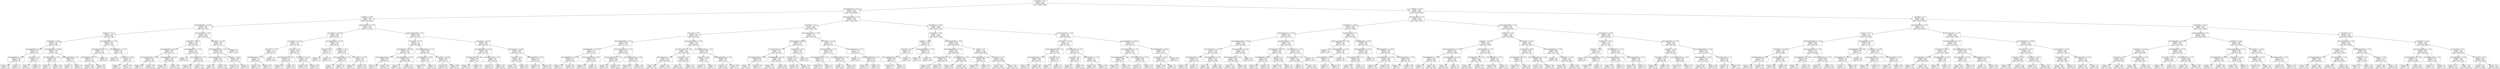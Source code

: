 digraph Tree {
node [shape=box, fontname="helvetica"] ;
edge [fontname="helvetica"] ;
0 [label="ColumnMax <= 15.5\nentropy = 0.995\nsamples = 99473\nvalue = [45486, 53987]"] ;
1 [label="AtomicRadiusMin <= 0.675\nentropy = 0.596\nsamples = 32145\nvalue = [27499, 4646]"] ;
0 -> 1 [labeldistance=2.5, labelangle=45, headlabel="True"] ;
2 [label="RowMean <= 2.946\nentropy = 0.997\nsamples = 4272\nvalue = [2265, 2007]"] ;
1 -> 2 ;
3 [label="AtomicWeightMean <= 12.492\nentropy = 0.897\nsamples = 1765\nvalue = [553, 1212]"] ;
2 -> 3 ;
4 [label="RowMean <= 1.577\nentropy = 0.474\nsamples = 443\nvalue = [45, 398]"] ;
3 -> 4 ;
5 [label="ColumnMean <= 2.184\nentropy = 0.241\nsamples = 252\nvalue = [10, 242]"] ;
4 -> 5 ;
6 [label="AtomicWeightMean <= 3.821\nentropy = 0.795\nsamples = 25\nvalue = [6, 19]"] ;
5 -> 6 ;
7 [label="AtomicWeightMax <= 17.997\nentropy = 0.469\nsamples = 20\nvalue = [2, 18]"] ;
6 -> 7 ;
8 [label="entropy = 0.297\nsamples = 19\nvalue = [1, 18]"] ;
7 -> 8 ;
9 [label="entropy = 0.0\nsamples = 1\nvalue = [1, 0]"] ;
7 -> 9 ;
10 [label="ColumnMax <= 1.5\nentropy = 0.722\nsamples = 5\nvalue = [4, 1]"] ;
6 -> 10 ;
11 [label="entropy = 0.0\nsamples = 1\nvalue = [0, 1]"] ;
10 -> 11 ;
12 [label="entropy = 0.0\nsamples = 4\nvalue = [4, 0]"] ;
10 -> 12 ;
13 [label="AtomicWeightMax <= 168.992\nentropy = 0.128\nsamples = 227\nvalue = [4, 223]"] ;
5 -> 13 ;
14 [label="AtomicRadiusMean <= 0.335\nentropy = 0.075\nsamples = 219\nvalue = [2, 217]"] ;
13 -> 14 ;
15 [label="entropy = 0.0\nsamples = 1\nvalue = [1, 0]"] ;
14 -> 15 ;
16 [label="entropy = 0.042\nsamples = 218\nvalue = [1, 217]"] ;
14 -> 16 ;
17 [label="ElectronegativityMin <= 1.29\nentropy = 0.811\nsamples = 8\nvalue = [2, 6]"] ;
13 -> 17 ;
18 [label="entropy = 1.0\nsamples = 4\nvalue = [2, 2]"] ;
17 -> 18 ;
19 [label="entropy = 0.0\nsamples = 4\nvalue = [0, 4]"] ;
17 -> 19 ;
20 [label="AtomicWeightMean <= 11.997\nentropy = 0.687\nsamples = 191\nvalue = [35, 156]"] ;
4 -> 20 ;
21 [label="AtomicWeightMean <= 11.9\nentropy = 0.791\nsamples = 143\nvalue = [34, 109]"] ;
20 -> 21 ;
22 [label="AtomicWeightMax <= 43.972\nentropy = 0.731\nsamples = 137\nvalue = [28, 109]"] ;
21 -> 22 ;
23 [label="entropy = 0.581\nsamples = 108\nvalue = [15, 93]"] ;
22 -> 23 ;
24 [label="entropy = 0.992\nsamples = 29\nvalue = [13, 16]"] ;
22 -> 24 ;
25 [label="entropy = 0.0\nsamples = 6\nvalue = [6, 0]"] ;
21 -> 25 ;
26 [label="AtomicWeightMean <= 12.387\nentropy = 0.146\nsamples = 48\nvalue = [1, 47]"] ;
20 -> 26 ;
27 [label="entropy = 0.0\nsamples = 24\nvalue = [0, 24]"] ;
26 -> 27 ;
28 [label="ColumnMean <= 9.929\nentropy = 0.25\nsamples = 24\nvalue = [1, 23]"] ;
26 -> 28 ;
29 [label="entropy = 0.0\nsamples = 4\nvalue = [0, 4]"] ;
28 -> 29 ;
30 [label="entropy = 0.286\nsamples = 20\nvalue = [1, 19]"] ;
28 -> 30 ;
31 [label="AtomicRadiusMax <= 1.975\nentropy = 0.961\nsamples = 1322\nvalue = [508, 814]"] ;
3 -> 31 ;
32 [label="ColumnMean <= 13.871\nentropy = 0.993\nsamples = 1025\nvalue = [462, 563]"] ;
31 -> 32 ;
33 [label="AtomicWeightMax <= 46.411\nentropy = 0.996\nsamples = 775\nvalue = [418, 357]"] ;
32 -> 33 ;
34 [label="ElectronegativityMean <= 1.765\nentropy = 0.752\nsamples = 130\nvalue = [28, 102]"] ;
33 -> 34 ;
35 [label="entropy = 0.949\nsamples = 19\nvalue = [12, 7]"] ;
34 -> 35 ;
36 [label="entropy = 0.595\nsamples = 111\nvalue = [16, 95]"] ;
34 -> 36 ;
37 [label="AtomicWeightMax <= 64.463\nentropy = 0.968\nsamples = 645\nvalue = [390, 255]"] ;
33 -> 37 ;
38 [label="entropy = 0.815\nsamples = 293\nvalue = [219, 74]"] ;
37 -> 38 ;
39 [label="entropy = 0.999\nsamples = 352\nvalue = [171, 181]"] ;
37 -> 39 ;
40 [label="AtomicWeightMean <= 12.526\nentropy = 0.671\nsamples = 250\nvalue = [44, 206]"] ;
32 -> 40 ;
41 [label="entropy = 0.0\nsamples = 12\nvalue = [12, 0]"] ;
40 -> 41 ;
42 [label="AtomicRadiusMean <= 0.719\nentropy = 0.57\nsamples = 238\nvalue = [32, 206]"] ;
40 -> 42 ;
43 [label="entropy = 0.885\nsamples = 66\nvalue = [20, 46]"] ;
42 -> 43 ;
44 [label="entropy = 0.365\nsamples = 172\nvalue = [12, 160]"] ;
42 -> 44 ;
45 [label="ColumnMean <= 12.796\nentropy = 0.622\nsamples = 297\nvalue = [46, 251]"] ;
31 -> 45 ;
46 [label="ElectronegativityMean <= 2.362\nentropy = 0.681\nsamples = 255\nvalue = [46, 209]"] ;
45 -> 46 ;
47 [label="ElectronegativityMean <= 1.754\nentropy = 0.514\nsamples = 192\nvalue = [22, 170]"] ;
46 -> 47 ;
48 [label="entropy = 0.0\nsamples = 40\nvalue = [0, 40]"] ;
47 -> 48 ;
49 [label="entropy = 0.597\nsamples = 152\nvalue = [22, 130]"] ;
47 -> 49 ;
50 [label="RowMean <= 2.916\nentropy = 0.959\nsamples = 63\nvalue = [24, 39]"] ;
46 -> 50 ;
51 [label="entropy = 0.924\nsamples = 59\nvalue = [20, 39]"] ;
50 -> 51 ;
52 [label="entropy = 0.0\nsamples = 4\nvalue = [4, 0]"] ;
50 -> 52 ;
53 [label="entropy = 0.0\nsamples = 42\nvalue = [0, 42]"] ;
45 -> 53 ;
54 [label="AtomicRadiusMax <= 1.475\nentropy = 0.901\nsamples = 2507\nvalue = [1712, 795]"] ;
2 -> 54 ;
55 [label="ColumnMean <= 13.225\nentropy = 0.504\nsamples = 843\nvalue = [749, 94]"] ;
54 -> 55 ;
56 [label="ColumnMean <= 11.183\nentropy = 0.322\nsamples = 749\nvalue = [705, 44]"] ;
55 -> 56 ;
57 [label="ColumnMin <= 5.5\nentropy = 0.122\nsamples = 421\nvalue = [414, 7]"] ;
56 -> 57 ;
58 [label="AtomicRadiusMean <= 1.182\nentropy = 0.21\nsamples = 211\nvalue = [204, 7]"] ;
57 -> 58 ;
59 [label="entropy = 0.126\nsamples = 174\nvalue = [171, 3]"] ;
58 -> 59 ;
60 [label="entropy = 0.494\nsamples = 37\nvalue = [33, 4]"] ;
58 -> 60 ;
61 [label="entropy = 0.0\nsamples = 210\nvalue = [210, 0]"] ;
57 -> 61 ;
62 [label="ColumnMin <= 6.5\nentropy = 0.508\nsamples = 328\nvalue = [291, 37]"] ;
56 -> 62 ;
63 [label="AtomicRadiusMean <= 0.915\nentropy = 0.915\nsamples = 91\nvalue = [61, 30]"] ;
62 -> 63 ;
64 [label="entropy = 0.837\nsamples = 15\nvalue = [4, 11]"] ;
63 -> 64 ;
65 [label="entropy = 0.811\nsamples = 76\nvalue = [57, 19]"] ;
63 -> 65 ;
66 [label="ColumnMean <= 12.422\nentropy = 0.192\nsamples = 237\nvalue = [230, 7]"] ;
62 -> 66 ;
67 [label="entropy = 0.055\nsamples = 158\nvalue = [157, 1]"] ;
66 -> 67 ;
68 [label="entropy = 0.388\nsamples = 79\nvalue = [73, 6]"] ;
66 -> 68 ;
69 [label="AtomicWeightMean <= 41.279\nentropy = 0.997\nsamples = 94\nvalue = [44, 50]"] ;
55 -> 69 ;
70 [label="ColumnMin <= 9.5\nentropy = 0.391\nsamples = 13\nvalue = [12, 1]"] ;
69 -> 70 ;
71 [label="entropy = 1.0\nsamples = 2\nvalue = [1, 1]"] ;
70 -> 71 ;
72 [label="entropy = 0.0\nsamples = 11\nvalue = [11, 0]"] ;
70 -> 72 ;
73 [label="ColumnMin <= 10.5\nentropy = 0.968\nsamples = 81\nvalue = [32, 49]"] ;
69 -> 73 ;
74 [label="ElectronegativityMin <= 1.545\nentropy = 0.863\nsamples = 14\nvalue = [10, 4]"] ;
73 -> 74 ;
75 [label="entropy = 0.0\nsamples = 2\nvalue = [0, 2]"] ;
74 -> 75 ;
76 [label="entropy = 0.65\nsamples = 12\nvalue = [10, 2]"] ;
74 -> 76 ;
77 [label="ColumnMean <= 13.578\nentropy = 0.913\nsamples = 67\nvalue = [22, 45]"] ;
73 -> 77 ;
78 [label="entropy = 0.0\nsamples = 7\nvalue = [0, 7]"] ;
77 -> 78 ;
79 [label="entropy = 0.948\nsamples = 60\nvalue = [22, 38]"] ;
77 -> 79 ;
80 [label="ElectronegativityMin <= 1.05\nentropy = 0.982\nsamples = 1664\nvalue = [963, 701]"] ;
54 -> 80 ;
81 [label="ColumnMean <= 9.832\nentropy = 1.0\nsamples = 969\nvalue = [481, 488]"] ;
80 -> 81 ;
82 [label="AtomicWeightMin <= 13.009\nentropy = 0.995\nsamples = 795\nvalue = [432, 363]"] ;
81 -> 82 ;
83 [label="ElectronegativityMean <= 1.471\nentropy = 0.929\nsamples = 87\nvalue = [30, 57]"] ;
82 -> 83 ;
84 [label="entropy = 0.722\nsamples = 10\nvalue = [8, 2]"] ;
83 -> 84 ;
85 [label="entropy = 0.863\nsamples = 77\nvalue = [22, 55]"] ;
83 -> 85 ;
86 [label="AtomicWeightMean <= 29.677\nentropy = 0.987\nsamples = 708\nvalue = [402, 306]"] ;
82 -> 86 ;
87 [label="entropy = 0.9\nsamples = 38\nvalue = [12, 26]"] ;
86 -> 87 ;
88 [label="entropy = 0.98\nsamples = 670\nvalue = [390, 280]"] ;
86 -> 88 ;
89 [label="ElectronegativityMean <= 2.143\nentropy = 0.858\nsamples = 174\nvalue = [49, 125]"] ;
81 -> 89 ;
90 [label="AtomicWeightMin <= 8.876\nentropy = 0.131\nsamples = 55\nvalue = [1, 54]"] ;
89 -> 90 ;
91 [label="entropy = 0.918\nsamples = 3\nvalue = [1, 2]"] ;
90 -> 91 ;
92 [label="entropy = 0.0\nsamples = 52\nvalue = [0, 52]"] ;
90 -> 92 ;
93 [label="ColumnMean <= 10.486\nentropy = 0.973\nsamples = 119\nvalue = [48, 71]"] ;
89 -> 93 ;
94 [label="entropy = 0.963\nsamples = 49\nvalue = [30, 19]"] ;
93 -> 94 ;
95 [label="entropy = 0.822\nsamples = 70\nvalue = [18, 52]"] ;
93 -> 95 ;
96 [label="ColumnMean <= 10.279\nentropy = 0.889\nsamples = 695\nvalue = [482, 213]"] ;
80 -> 96 ;
97 [label="AtomicWeightMean <= 51.836\nentropy = 0.499\nsamples = 356\nvalue = [317, 39]"] ;
96 -> 97 ;
98 [label="AtomicRadiusMean <= 1.186\nentropy = 0.858\nsamples = 71\nvalue = [51, 20]"] ;
97 -> 98 ;
99 [label="entropy = 0.694\nsamples = 59\nvalue = [48, 11]"] ;
98 -> 99 ;
100 [label="entropy = 0.811\nsamples = 12\nvalue = [3, 9]"] ;
98 -> 100 ;
101 [label="AtomicRadiusMax <= 1.575\nentropy = 0.353\nsamples = 285\nvalue = [266, 19]"] ;
97 -> 101 ;
102 [label="entropy = 0.0\nsamples = 80\nvalue = [80, 0]"] ;
101 -> 102 ;
103 [label="entropy = 0.445\nsamples = 205\nvalue = [186, 19]"] ;
101 -> 103 ;
104 [label="ColumnMean <= 13.528\nentropy = 0.999\nsamples = 339\nvalue = [165, 174]"] ;
96 -> 104 ;
105 [label="ColumnMin <= 5.5\nentropy = 0.982\nsamples = 244\nvalue = [141, 103]"] ;
104 -> 105 ;
106 [label="entropy = 0.98\nsamples = 161\nvalue = [67, 94]"] ;
105 -> 106 ;
107 [label="entropy = 0.495\nsamples = 83\nvalue = [74, 9]"] ;
105 -> 107 ;
108 [label="AtomicRadiusMean <= 1.053\nentropy = 0.815\nsamples = 95\nvalue = [24, 71]"] ;
104 -> 108 ;
109 [label="entropy = 0.316\nsamples = 35\nvalue = [2, 33]"] ;
108 -> 109 ;
110 [label="entropy = 0.948\nsamples = 60\nvalue = [22, 38]"] ;
108 -> 110 ;
111 [label="ElectronegativityMin <= 1.05\nentropy = 0.452\nsamples = 27873\nvalue = [25234, 2639]"] ;
1 -> 111 ;
112 [label="ColumnMax <= 14.5\nentropy = 0.784\nsamples = 4969\nvalue = [3808, 1161]"] ;
111 -> 112 ;
113 [label="ColumnMax <= 10.5\nentropy = 0.614\nsamples = 3835\nvalue = [3253, 582]"] ;
112 -> 113 ;
114 [label="ElectronegativityMax <= 1.05\nentropy = 0.284\nsamples = 1234\nvalue = [1173, 61]"] ;
113 -> 114 ;
115 [label="AtomicWeightMin <= 31.044\nentropy = 0.512\nsamples = 219\nvalue = [194, 25]"] ;
114 -> 115 ;
116 [label="AtomicWeightMean <= 35.233\nentropy = 0.753\nsamples = 74\nvalue = [58, 16]"] ;
115 -> 116 ;
117 [label="entropy = 0.172\nsamples = 39\nvalue = [38, 1]"] ;
116 -> 117 ;
118 [label="entropy = 0.985\nsamples = 35\nvalue = [20, 15]"] ;
116 -> 118 ;
119 [label="ElectronegativityMean <= 0.961\nentropy = 0.336\nsamples = 145\nvalue = [136, 9]"] ;
115 -> 119 ;
120 [label="entropy = 0.378\nsamples = 123\nvalue = [114, 9]"] ;
119 -> 120 ;
121 [label="entropy = 0.0\nsamples = 22\nvalue = [22, 0]"] ;
119 -> 121 ;
122 [label="ElectronegativityMean <= 1.267\nentropy = 0.221\nsamples = 1015\nvalue = [979, 36]"] ;
114 -> 122 ;
123 [label="ElectronegativityMax <= 1.305\nentropy = 0.064\nsamples = 666\nvalue = [661, 5]"] ;
122 -> 123 ;
124 [label="entropy = 0.0\nsamples = 293\nvalue = [293, 0]"] ;
123 -> 124 ;
125 [label="entropy = 0.103\nsamples = 373\nvalue = [368, 5]"] ;
123 -> 125 ;
126 [label="ElectronegativityMean <= 1.309\nentropy = 0.433\nsamples = 349\nvalue = [318, 31]"] ;
122 -> 126 ;
127 [label="entropy = 0.848\nsamples = 51\nvalue = [37, 14]"] ;
126 -> 127 ;
128 [label="entropy = 0.316\nsamples = 298\nvalue = [281, 17]"] ;
126 -> 128 ;
129 [label="ElectronegativityMax <= 2.545\nentropy = 0.723\nsamples = 2601\nvalue = [2080, 521]"] ;
113 -> 129 ;
130 [label="AtomicRadiusMean <= 1.668\nentropy = 0.693\nsamples = 2503\nvalue = [2037, 466]"] ;
129 -> 130 ;
131 [label="AtomicRadiusMax <= 1.675\nentropy = 0.62\nsamples = 1825\nvalue = [1544, 281]"] ;
130 -> 131 ;
132 [label="entropy = 0.787\nsamples = 434\nvalue = [332, 102]"] ;
131 -> 132 ;
133 [label="entropy = 0.554\nsamples = 1391\nvalue = [1212, 179]"] ;
131 -> 133 ;
134 [label="ColumnMax <= 13.5\nentropy = 0.846\nsamples = 678\nvalue = [493, 185]"] ;
130 -> 134 ;
135 [label="entropy = 0.7\nsamples = 454\nvalue = [368, 86]"] ;
134 -> 135 ;
136 [label="entropy = 0.99\nsamples = 224\nvalue = [125, 99]"] ;
134 -> 136 ;
137 [label="ElectronegativityMean <= 1.638\nentropy = 0.989\nsamples = 98\nvalue = [43, 55]"] ;
129 -> 137 ;
138 [label="RowMean <= 4.018\nentropy = 0.391\nsamples = 13\nvalue = [12, 1]"] ;
137 -> 138 ;
139 [label="entropy = 0.0\nsamples = 11\nvalue = [11, 0]"] ;
138 -> 139 ;
140 [label="entropy = 1.0\nsamples = 2\nvalue = [1, 1]"] ;
138 -> 140 ;
141 [label="ElectronegativityMean <= 2.213\nentropy = 0.947\nsamples = 85\nvalue = [31, 54]"] ;
137 -> 141 ;
142 [label="entropy = 0.771\nsamples = 62\nvalue = [14, 48]"] ;
141 -> 142 ;
143 [label="entropy = 0.828\nsamples = 23\nvalue = [17, 6]"] ;
141 -> 143 ;
144 [label="ElectronegativityMean <= 1.778\nentropy = 1.0\nsamples = 1134\nvalue = [555, 579]"] ;
112 -> 144 ;
145 [label="AtomicWeightMax <= 208.09\nentropy = 0.974\nsamples = 877\nvalue = [356, 521]"] ;
144 -> 145 ;
146 [label="AtomicRadiusMax <= 1.775\nentropy = 0.931\nsamples = 710\nvalue = [246, 464]"] ;
145 -> 146 ;
147 [label="ElectronegativityMean <= 1.615\nentropy = 0.963\nsamples = 93\nvalue = [57, 36]"] ;
146 -> 147 ;
148 [label="entropy = 1.0\nsamples = 66\nvalue = [33, 33]"] ;
147 -> 148 ;
149 [label="entropy = 0.503\nsamples = 27\nvalue = [24, 3]"] ;
147 -> 149 ;
150 [label="AtomicWeightMin <= 39.588\nentropy = 0.889\nsamples = 617\nvalue = [189, 428]"] ;
146 -> 150 ;
151 [label="entropy = 0.799\nsamples = 417\nvalue = [101, 316]"] ;
150 -> 151 ;
152 [label="entropy = 0.99\nsamples = 200\nvalue = [88, 112]"] ;
150 -> 152 ;
153 [label="ColumnMean <= 10.75\nentropy = 0.926\nsamples = 167\nvalue = [110, 57]"] ;
145 -> 153 ;
154 [label="ColumnMin <= 1.5\nentropy = 0.953\nsamples = 153\nvalue = [96, 57]"] ;
153 -> 154 ;
155 [label="entropy = 0.999\nsamples = 81\nvalue = [42, 39]"] ;
154 -> 155 ;
156 [label="entropy = 0.811\nsamples = 72\nvalue = [54, 18]"] ;
154 -> 156 ;
157 [label="entropy = 0.0\nsamples = 14\nvalue = [14, 0]"] ;
153 -> 157 ;
158 [label="ColumnMean <= 11.569\nentropy = 0.77\nsamples = 257\nvalue = [199, 58]"] ;
144 -> 158 ;
159 [label="AtomicRadiusMean <= 1.312\nentropy = 0.439\nsamples = 187\nvalue = [170, 17]"] ;
158 -> 159 ;
160 [label="ElectronegativityMean <= 1.972\nentropy = 0.857\nsamples = 32\nvalue = [23, 9]"] ;
159 -> 160 ;
161 [label="entropy = 0.918\nsamples = 27\nvalue = [18, 9]"] ;
160 -> 161 ;
162 [label="entropy = 0.0\nsamples = 5\nvalue = [5, 0]"] ;
160 -> 162 ;
163 [label="ElectronegativityMean <= 1.852\nentropy = 0.293\nsamples = 155\nvalue = [147, 8]"] ;
159 -> 163 ;
164 [label="entropy = 0.0\nsamples = 59\nvalue = [59, 0]"] ;
163 -> 164 ;
165 [label="entropy = 0.414\nsamples = 96\nvalue = [88, 8]"] ;
163 -> 165 ;
166 [label="AtomicRadiusMean <= 1.232\nentropy = 0.979\nsamples = 70\nvalue = [29, 41]"] ;
158 -> 166 ;
167 [label="entropy = 0.0\nsamples = 17\nvalue = [0, 17]"] ;
166 -> 167 ;
168 [label="ElectronegativityMean <= 1.917\nentropy = 0.994\nsamples = 53\nvalue = [29, 24]"] ;
166 -> 168 ;
169 [label="entropy = 0.971\nsamples = 35\nvalue = [14, 21]"] ;
168 -> 169 ;
170 [label="entropy = 0.65\nsamples = 18\nvalue = [15, 3]"] ;
168 -> 170 ;
171 [label="ColumnMean <= 12.638\nentropy = 0.345\nsamples = 22904\nvalue = [21426, 1478]"] ;
111 -> 171 ;
172 [label="ColumnMean <= 2.096\nentropy = 0.306\nsamples = 21942\nvalue = [20744, 1198]"] ;
171 -> 172 ;
173 [label="RowMean <= 3.003\nentropy = 0.994\nsamples = 77\nvalue = [35, 42]"] ;
172 -> 173 ;
174 [label="ColumnMax <= 8.5\nentropy = 0.422\nsamples = 35\nvalue = [32, 3]"] ;
173 -> 174 ;
175 [label="ElectronegativityMean <= 1.408\nentropy = 0.196\nsamples = 33\nvalue = [32, 1]"] ;
174 -> 175 ;
176 [label="entropy = 0.503\nsamples = 9\nvalue = [8, 1]"] ;
175 -> 176 ;
177 [label="entropy = 0.0\nsamples = 24\nvalue = [24, 0]"] ;
175 -> 177 ;
178 [label="entropy = 0.0\nsamples = 2\nvalue = [0, 2]"] ;
174 -> 178 ;
179 [label="ElectronegativityMean <= 1.303\nentropy = 0.371\nsamples = 42\nvalue = [3, 39]"] ;
173 -> 179 ;
180 [label="entropy = 0.0\nsamples = 3\nvalue = [3, 0]"] ;
179 -> 180 ;
181 [label="entropy = 0.0\nsamples = 39\nvalue = [0, 39]"] ;
179 -> 181 ;
182 [label="ElectronegativityMax <= 1.945\nentropy = 0.298\nsamples = 21865\nvalue = [20709, 1156]"] ;
172 -> 182 ;
183 [label="ElectronegativityMean <= 1.413\nentropy = 0.195\nsamples = 8520\nvalue = [8264, 256]"] ;
182 -> 183 ;
184 [label="ElectronegativityMax <= 1.905\nentropy = 0.072\nsamples = 1615\nvalue = [1601, 14]"] ;
183 -> 184 ;
185 [label="entropy = 0.047\nsamples = 1553\nvalue = [1545, 8]"] ;
184 -> 185 ;
186 [label="entropy = 0.459\nsamples = 62\nvalue = [56, 6]"] ;
184 -> 186 ;
187 [label="AtomicWeightMean <= 29.9\nentropy = 0.219\nsamples = 6905\nvalue = [6663, 242]"] ;
183 -> 187 ;
188 [label="entropy = 0.043\nsamples = 636\nvalue = [633, 3]"] ;
187 -> 188 ;
189 [label="entropy = 0.234\nsamples = 6269\nvalue = [6030, 239]"] ;
187 -> 189 ;
190 [label="RowMax <= 3.5\nentropy = 0.356\nsamples = 13345\nvalue = [12445, 900]"] ;
182 -> 190 ;
191 [label="ElectronegativityMean <= 1.889\nentropy = 0.996\nsamples = 39\nvalue = [18, 21]"] ;
190 -> 191 ;
192 [label="entropy = 0.764\nsamples = 18\nvalue = [14, 4]"] ;
191 -> 192 ;
193 [label="entropy = 0.702\nsamples = 21\nvalue = [4, 17]"] ;
191 -> 193 ;
194 [label="ColumnMax <= 14.5\nentropy = 0.351\nsamples = 13306\nvalue = [12427, 879]"] ;
190 -> 194 ;
195 [label="entropy = 0.322\nsamples = 10769\nvalue = [10137, 632]"] ;
194 -> 195 ;
196 [label="entropy = 0.461\nsamples = 2537\nvalue = [2290, 247]"] ;
194 -> 196 ;
197 [label="AtomicRadiusMean <= 1.248\nentropy = 0.87\nsamples = 962\nvalue = [682, 280]"] ;
171 -> 197 ;
198 [label="ColumnMean <= 13.938\nentropy = 1.0\nsamples = 450\nvalue = [223, 227]"] ;
197 -> 198 ;
199 [label="ElectronegativityMean <= 2.222\nentropy = 0.962\nsamples = 223\nvalue = [137, 86]"] ;
198 -> 199 ;
200 [label="ElectronegativityMax <= 2.185\nentropy = 0.989\nsamples = 194\nvalue = [109, 85]"] ;
199 -> 200 ;
201 [label="entropy = 0.691\nsamples = 54\nvalue = [44, 10]"] ;
200 -> 201 ;
202 [label="entropy = 0.996\nsamples = 140\nvalue = [65, 75]"] ;
200 -> 202 ;
203 [label="ColumnMin <= 4.5\nentropy = 0.216\nsamples = 29\nvalue = [28, 1]"] ;
199 -> 203 ;
204 [label="entropy = 1.0\nsamples = 2\nvalue = [1, 1]"] ;
203 -> 204 ;
205 [label="entropy = 0.0\nsamples = 27\nvalue = [27, 0]"] ;
203 -> 205 ;
206 [label="AtomicRadiusMean <= 1.082\nentropy = 0.957\nsamples = 227\nvalue = [86, 141]"] ;
198 -> 206 ;
207 [label="ColumnMin <= 13.5\nentropy = 0.783\nsamples = 103\nvalue = [24, 79]"] ;
206 -> 207 ;
208 [label="entropy = 0.0\nsamples = 16\nvalue = [0, 16]"] ;
207 -> 208 ;
209 [label="entropy = 0.85\nsamples = 87\nvalue = [24, 63]"] ;
207 -> 209 ;
210 [label="AtomicRadiusMax <= 1.475\nentropy = 1.0\nsamples = 124\nvalue = [62, 62]"] ;
206 -> 210 ;
211 [label="entropy = 0.992\nsamples = 105\nvalue = [58, 47]"] ;
210 -> 211 ;
212 [label="entropy = 0.742\nsamples = 19\nvalue = [4, 15]"] ;
210 -> 212 ;
213 [label="AtomicWeightMax <= 140.512\nentropy = 0.48\nsamples = 512\nvalue = [459, 53]"] ;
197 -> 213 ;
214 [label="ElectronegativityMin <= 1.735\nentropy = 0.634\nsamples = 275\nvalue = [231, 44]"] ;
213 -> 214 ;
215 [label="ElectronegativityMax <= 1.985\nentropy = 0.894\nsamples = 87\nvalue = [60, 27]"] ;
214 -> 215 ;
216 [label="entropy = 0.235\nsamples = 26\nvalue = [25, 1]"] ;
215 -> 216 ;
217 [label="entropy = 0.984\nsamples = 61\nvalue = [35, 26]"] ;
215 -> 217 ;
218 [label="ElectronegativityMean <= 1.912\nentropy = 0.438\nsamples = 188\nvalue = [171, 17]"] ;
214 -> 218 ;
219 [label="entropy = 0.0\nsamples = 43\nvalue = [43, 0]"] ;
218 -> 219 ;
220 [label="entropy = 0.521\nsamples = 145\nvalue = [128, 17]"] ;
218 -> 220 ;
221 [label="AtomicWeightMin <= 208.09\nentropy = 0.233\nsamples = 237\nvalue = [228, 9]"] ;
213 -> 221 ;
222 [label="ColumnMean <= 13.509\nentropy = 0.197\nsamples = 229\nvalue = [222, 7]"] ;
221 -> 222 ;
223 [label="entropy = 0.268\nsamples = 153\nvalue = [146, 7]"] ;
222 -> 223 ;
224 [label="entropy = 0.0\nsamples = 76\nvalue = [76, 0]"] ;
222 -> 224 ;
225 [label="entropy = 0.811\nsamples = 8\nvalue = [6, 2]"] ;
221 -> 225 ;
226 [label="RowMean <= 2.403\nentropy = 0.837\nsamples = 67328\nvalue = [17987, 49341]"] ;
0 -> 226 [labeldistance=2.5, labelangle=-45, headlabel="False"] ;
227 [label="AtomicRadiusMin <= 0.55\nentropy = 0.501\nsamples = 13282\nvalue = [1467, 11815]"] ;
226 -> 227 ;
228 [label="ColumnMean <= 12.855\nentropy = 0.323\nsamples = 6406\nvalue = [377, 6029]"] ;
227 -> 228 ;
229 [label="AtomicWeightMean <= 17.637\nentropy = 0.276\nsamples = 5432\nvalue = [259, 5173]"] ;
228 -> 229 ;
230 [label="ElectronegativityMean <= 2.658\nentropy = 0.214\nsamples = 2909\nvalue = [99, 2810]"] ;
229 -> 230 ;
231 [label="AtomicRadiusMean <= 0.444\nentropy = 0.158\nsamples = 1436\nvalue = [33, 1403]"] ;
230 -> 231 ;
232 [label="AtomicRadiusMean <= 0.444\nentropy = 0.311\nsamples = 143\nvalue = [8, 135]"] ;
231 -> 232 ;
233 [label="entropy = 0.254\nsamples = 141\nvalue = [6, 135]"] ;
232 -> 233 ;
234 [label="entropy = 0.0\nsamples = 2\nvalue = [2, 0]"] ;
232 -> 234 ;
235 [label="AtomicWeightMean <= 9.597\nentropy = 0.138\nsamples = 1293\nvalue = [25, 1268]"] ;
231 -> 235 ;
236 [label="entropy = 0.0\nsamples = 208\nvalue = [0, 208]"] ;
235 -> 236 ;
237 [label="entropy = 0.158\nsamples = 1085\nvalue = [25, 1060]"] ;
235 -> 237 ;
238 [label="AtomicRadiusMean <= 0.684\nentropy = 0.264\nsamples = 1473\nvalue = [66, 1407]"] ;
230 -> 238 ;
239 [label="ElectronegativityMin <= 2.195\nentropy = 0.285\nsamples = 1330\nvalue = [66, 1264]"] ;
238 -> 239 ;
240 [label="entropy = 0.315\nsamples = 1125\nvalue = [64, 1061]"] ;
239 -> 240 ;
241 [label="entropy = 0.079\nsamples = 205\nvalue = [2, 203]"] ;
239 -> 241 ;
242 [label="entropy = 0.0\nsamples = 143\nvalue = [0, 143]"] ;
238 -> 242 ;
243 [label="AtomicRadiusMax <= 1.375\nentropy = 0.341\nsamples = 2523\nvalue = [160, 2363]"] ;
229 -> 243 ;
244 [label="AtomicWeightMax <= 64.463\nentropy = 0.559\nsamples = 283\nvalue = [37, 246]"] ;
243 -> 244 ;
245 [label="AtomicWeightMax <= 61.24\nentropy = 0.783\nsamples = 103\nvalue = [24, 79]"] ;
244 -> 245 ;
246 [label="entropy = 0.518\nsamples = 69\nvalue = [8, 61]"] ;
245 -> 246 ;
247 [label="entropy = 0.998\nsamples = 34\nvalue = [16, 18]"] ;
245 -> 247 ;
248 [label="RowMax <= 5.5\nentropy = 0.374\nsamples = 180\nvalue = [13, 167]"] ;
244 -> 248 ;
249 [label="entropy = 0.459\nsamples = 134\nvalue = [13, 121]"] ;
248 -> 249 ;
250 [label="entropy = 0.0\nsamples = 46\nvalue = [0, 46]"] ;
248 -> 250 ;
251 [label="AtomicRadiusMax <= 2.275\nentropy = 0.307\nsamples = 2240\nvalue = [123, 2117]"] ;
243 -> 251 ;
252 [label="AtomicRadiusMean <= 0.547\nentropy = 0.321\nsamples = 2109\nvalue = [123, 1986]"] ;
251 -> 252 ;
253 [label="entropy = 0.0\nsamples = 76\nvalue = [0, 76]"] ;
252 -> 253 ;
254 [label="entropy = 0.329\nsamples = 2033\nvalue = [123, 1910]"] ;
252 -> 254 ;
255 [label="entropy = 0.0\nsamples = 131\nvalue = [0, 131]"] ;
251 -> 255 ;
256 [label="AtomicRadiusMax <= 1.2\nentropy = 0.533\nsamples = 974\nvalue = [118, 856]"] ;
228 -> 256 ;
257 [label="ElectronegativityMean <= 3.536\nentropy = 0.122\nsamples = 180\nvalue = [3, 177]"] ;
256 -> 257 ;
258 [label="entropy = 0.0\nsamples = 137\nvalue = [0, 137]"] ;
257 -> 258 ;
259 [label="AtomicWeightMax <= 31.519\nentropy = 0.365\nsamples = 43\nvalue = [3, 40]"] ;
257 -> 259 ;
260 [label="AtomicWeightMean <= 18.574\nentropy = 0.75\nsamples = 14\nvalue = [3, 11]"] ;
259 -> 260 ;
261 [label="entropy = 0.0\nsamples = 5\nvalue = [0, 5]"] ;
260 -> 261 ;
262 [label="entropy = 0.918\nsamples = 9\nvalue = [3, 6]"] ;
260 -> 262 ;
263 [label="entropy = 0.0\nsamples = 29\nvalue = [0, 29]"] ;
259 -> 263 ;
264 [label="AtomicWeightMax <= 53.467\nentropy = 0.597\nsamples = 794\nvalue = [115, 679]"] ;
256 -> 264 ;
265 [label="AtomicWeightMean <= 24.635\nentropy = 0.426\nsamples = 334\nvalue = [29, 305]"] ;
264 -> 265 ;
266 [label="ElectronegativityMin <= 1.155\nentropy = 0.502\nsamples = 262\nvalue = [29, 233]"] ;
265 -> 266 ;
267 [label="entropy = 0.346\nsamples = 170\nvalue = [11, 159]"] ;
266 -> 267 ;
268 [label="entropy = 0.713\nsamples = 92\nvalue = [18, 74]"] ;
266 -> 268 ;
269 [label="entropy = 0.0\nsamples = 72\nvalue = [0, 72]"] ;
265 -> 269 ;
270 [label="AtomicWeightMax <= 104.663\nentropy = 0.695\nsamples = 460\nvalue = [86, 374]"] ;
264 -> 270 ;
271 [label="AtomicWeightMean <= 22.738\nentropy = 0.798\nsamples = 298\nvalue = [72, 226]"] ;
270 -> 271 ;
272 [label="entropy = 0.602\nsamples = 143\nvalue = [21, 122]"] ;
271 -> 272 ;
273 [label="entropy = 0.914\nsamples = 155\nvalue = [51, 104]"] ;
271 -> 273 ;
274 [label="ElectronegativityMean <= 2.789\nentropy = 0.424\nsamples = 162\nvalue = [14, 148]"] ;
270 -> 274 ;
275 [label="entropy = 0.918\nsamples = 3\nvalue = [2, 1]"] ;
274 -> 275 ;
276 [label="entropy = 0.386\nsamples = 159\nvalue = [12, 147]"] ;
274 -> 276 ;
277 [label="ElectronegativityMean <= 2.94\nentropy = 0.631\nsamples = 6876\nvalue = [1090, 5786]"] ;
227 -> 277 ;
278 [label="RowMean <= 2.335\nentropy = 0.557\nsamples = 5598\nvalue = [726, 4872]"] ;
277 -> 278 ;
279 [label="RowMean <= 2.283\nentropy = 0.453\nsamples = 3076\nvalue = [292, 2784]"] ;
278 -> 279 ;
280 [label="ElectronegativityMean <= 2.768\nentropy = 0.571\nsamples = 1208\nvalue = [163, 1045]"] ;
279 -> 280 ;
281 [label="AtomicWeightMean <= 9.904\nentropy = 0.464\nsamples = 883\nvalue = [87, 796]"] ;
280 -> 281 ;
282 [label="entropy = 0.0\nsamples = 4\nvalue = [4, 0]"] ;
281 -> 282 ;
283 [label="entropy = 0.451\nsamples = 879\nvalue = [83, 796]"] ;
281 -> 283 ;
284 [label="AtomicWeightMean <= 21.685\nentropy = 0.785\nsamples = 325\nvalue = [76, 249]"] ;
280 -> 284 ;
285 [label="entropy = 0.81\nsamples = 305\nvalue = [76, 229]"] ;
284 -> 285 ;
286 [label="entropy = 0.0\nsamples = 20\nvalue = [0, 20]"] ;
284 -> 286 ;
287 [label="AtomicRadiusMax <= 1.475\nentropy = 0.362\nsamples = 1868\nvalue = [129, 1739]"] ;
279 -> 287 ;
288 [label="AtomicWeightMax <= 55.392\nentropy = 0.311\nsamples = 1608\nvalue = [90, 1518]"] ;
287 -> 288 ;
289 [label="entropy = 0.222\nsamples = 1097\nvalue = [39, 1058]"] ;
288 -> 289 ;
290 [label="entropy = 0.468\nsamples = 511\nvalue = [51, 460]"] ;
288 -> 290 ;
291 [label="AtomicWeightMin <= 11.411\nentropy = 0.61\nsamples = 260\nvalue = [39, 221]"] ;
287 -> 291 ;
292 [label="entropy = 0.404\nsamples = 149\nvalue = [12, 137]"] ;
291 -> 292 ;
293 [label="entropy = 0.8\nsamples = 111\nvalue = [27, 84]"] ;
291 -> 293 ;
294 [label="ColumnMean <= 10.477\nentropy = 0.662\nsamples = 2522\nvalue = [434, 2088]"] ;
278 -> 294 ;
295 [label="ColumnMean <= 8.849\nentropy = 0.948\nsamples = 276\nvalue = [101, 175]"] ;
294 -> 295 ;
296 [label="AtomicWeightMax <= 57.269\nentropy = 0.281\nsamples = 41\nvalue = [2, 39]"] ;
295 -> 296 ;
297 [label="entropy = 0.619\nsamples = 13\nvalue = [2, 11]"] ;
296 -> 297 ;
298 [label="entropy = 0.0\nsamples = 28\nvalue = [0, 28]"] ;
296 -> 298 ;
299 [label="ElectronegativityMean <= 2.358\nentropy = 0.982\nsamples = 235\nvalue = [99, 136]"] ;
295 -> 299 ;
300 [label="entropy = 0.914\nsamples = 149\nvalue = [49, 100]"] ;
299 -> 300 ;
301 [label="entropy = 0.981\nsamples = 86\nvalue = [50, 36]"] ;
299 -> 301 ;
302 [label="ElectronegativityMean <= 2.439\nentropy = 0.605\nsamples = 2246\nvalue = [333, 1913]"] ;
294 -> 302 ;
303 [label="entropy = 0.0\nsamples = 84\nvalue = [0, 84]"] ;
302 -> 303 ;
304 [label="ColumnMean <= 12.271\nentropy = 0.62\nsamples = 2162\nvalue = [333, 1829]"] ;
302 -> 304 ;
305 [label="entropy = 0.811\nsamples = 356\nvalue = [89, 267]"] ;
304 -> 305 ;
306 [label="entropy = 0.571\nsamples = 1806\nvalue = [244, 1562]"] ;
304 -> 306 ;
307 [label="ColumnMean <= 14.558\nentropy = 0.862\nsamples = 1278\nvalue = [364, 914]"] ;
277 -> 307 ;
308 [label="ColumnMean <= 13.655\nentropy = 0.725\nsamples = 283\nvalue = [57, 226]"] ;
307 -> 308 ;
309 [label="RowMean <= 2.283\nentropy = 0.918\nsamples = 15\nvalue = [10, 5]"] ;
308 -> 309 ;
310 [label="entropy = 0.0\nsamples = 8\nvalue = [8, 0]"] ;
309 -> 310 ;
311 [label="ElectronegativityMin <= 0.94\nentropy = 0.863\nsamples = 7\nvalue = [2, 5]"] ;
309 -> 311 ;
312 [label="entropy = 0.918\nsamples = 3\nvalue = [2, 1]"] ;
311 -> 312 ;
313 [label="entropy = 0.0\nsamples = 4\nvalue = [0, 4]"] ;
311 -> 313 ;
314 [label="AtomicRadiusMax <= 1.675\nentropy = 0.67\nsamples = 268\nvalue = [47, 221]"] ;
308 -> 314 ;
315 [label="ElectronegativityMean <= 3.134\nentropy = 0.833\nsamples = 140\nvalue = [37, 103]"] ;
314 -> 315 ;
316 [label="entropy = 0.799\nsamples = 136\nvalue = [33, 103]"] ;
315 -> 316 ;
317 [label="entropy = 0.0\nsamples = 4\nvalue = [4, 0]"] ;
315 -> 317 ;
318 [label="ElectronegativityMean <= 3.153\nentropy = 0.396\nsamples = 128\nvalue = [10, 118]"] ;
314 -> 318 ;
319 [label="entropy = 0.369\nsamples = 127\nvalue = [9, 118]"] ;
318 -> 319 ;
320 [label="entropy = 0.0\nsamples = 1\nvalue = [1, 0]"] ;
318 -> 320 ;
321 [label="AtomicWeightMax <= 55.392\nentropy = 0.891\nsamples = 995\nvalue = [307, 688]"] ;
307 -> 321 ;
322 [label="RowMean <= 2.372\nentropy = 0.801\nsamples = 435\nvalue = [106, 329]"] ;
321 -> 322 ;
323 [label="ColumnMean <= 14.844\nentropy = 0.859\nsamples = 347\nvalue = [98, 249]"] ;
322 -> 323 ;
324 [label="entropy = 0.999\nsamples = 54\nvalue = [26, 28]"] ;
323 -> 324 ;
325 [label="entropy = 0.804\nsamples = 293\nvalue = [72, 221]"] ;
323 -> 325 ;
326 [label="ElectronegativityMean <= 3.023\nentropy = 0.439\nsamples = 88\nvalue = [8, 80]"] ;
322 -> 326 ;
327 [label="entropy = 0.289\nsamples = 79\nvalue = [4, 75]"] ;
326 -> 327 ;
328 [label="entropy = 0.991\nsamples = 9\nvalue = [4, 5]"] ;
326 -> 328 ;
329 [label="ElectronegativityMean <= 3.246\nentropy = 0.942\nsamples = 560\nvalue = [201, 359]"] ;
321 -> 329 ;
330 [label="AtomicWeightMean <= 24.619\nentropy = 0.96\nsamples = 504\nvalue = [193, 311]"] ;
329 -> 330 ;
331 [label="entropy = 0.978\nsamples = 404\nvalue = [167, 237]"] ;
330 -> 331 ;
332 [label="entropy = 0.827\nsamples = 100\nvalue = [26, 74]"] ;
330 -> 332 ;
333 [label="AtomicRadiusMax <= 1.5\nentropy = 0.592\nsamples = 56\nvalue = [8, 48]"] ;
329 -> 333 ;
334 [label="entropy = 0.797\nsamples = 29\nvalue = [7, 22]"] ;
333 -> 334 ;
335 [label="entropy = 0.229\nsamples = 27\nvalue = [1, 26]"] ;
333 -> 335 ;
336 [label="ColumnMin <= 1.5\nentropy = 0.888\nsamples = 54046\nvalue = [16520, 37526]"] ;
226 -> 336 ;
337 [label="AtomicRadiusMean <= 0.915\nentropy = 0.767\nsamples = 19131\nvalue = [4279, 14852]"] ;
336 -> 337 ;
338 [label="RowMean <= 2.94\nentropy = 0.56\nsamples = 4135\nvalue = [541, 3594]"] ;
337 -> 338 ;
339 [label="ElectronegativityMean <= 2.687\nentropy = 0.536\nsamples = 4005\nvalue = [490, 3515]"] ;
338 -> 339 ;
340 [label="ColumnMean <= 12.268\nentropy = 0.338\nsamples = 735\nvalue = [46, 689]"] ;
339 -> 340 ;
341 [label="AtomicRadiusMean <= 0.904\nentropy = 0.554\nsamples = 272\nvalue = [35, 237]"] ;
340 -> 341 ;
342 [label="entropy = 0.387\nsamples = 198\nvalue = [15, 183]"] ;
341 -> 342 ;
343 [label="entropy = 0.842\nsamples = 74\nvalue = [20, 54]"] ;
341 -> 343 ;
344 [label="AtomicWeightMax <= 61.24\nentropy = 0.162\nsamples = 463\nvalue = [11, 452]"] ;
340 -> 344 ;
345 [label="entropy = 0.081\nsamples = 398\nvalue = [4, 394]"] ;
344 -> 345 ;
346 [label="entropy = 0.493\nsamples = 65\nvalue = [7, 58]"] ;
344 -> 346 ;
347 [label="ElectronegativityMean <= 2.691\nentropy = 0.573\nsamples = 3270\nvalue = [444, 2826]"] ;
339 -> 347 ;
348 [label="AtomicWeightMean <= 23.204\nentropy = 0.934\nsamples = 83\nvalue = [29, 54]"] ;
347 -> 348 ;
349 [label="entropy = 0.337\nsamples = 16\nvalue = [1, 15]"] ;
348 -> 349 ;
350 [label="entropy = 0.98\nsamples = 67\nvalue = [28, 39]"] ;
348 -> 350 ;
351 [label="ElectronegativityMean <= 2.692\nentropy = 0.558\nsamples = 3187\nvalue = [415, 2772]"] ;
347 -> 351 ;
352 [label="entropy = 0.0\nsamples = 55\nvalue = [0, 55]"] ;
351 -> 352 ;
353 [label="entropy = 0.564\nsamples = 3132\nvalue = [415, 2717]"] ;
351 -> 353 ;
354 [label="AtomicRadiusMin <= 0.55\nentropy = 0.966\nsamples = 130\nvalue = [51, 79]"] ;
338 -> 354 ;
355 [label="AtomicWeightMean <= 58.589\nentropy = 0.583\nsamples = 43\nvalue = [6, 37]"] ;
354 -> 355 ;
356 [label="AtomicWeightMax <= 170.157\nentropy = 0.795\nsamples = 25\nvalue = [6, 19]"] ;
355 -> 356 ;
357 [label="entropy = 0.0\nsamples = 11\nvalue = [0, 11]"] ;
356 -> 357 ;
358 [label="entropy = 0.985\nsamples = 14\nvalue = [6, 8]"] ;
356 -> 358 ;
359 [label="entropy = 0.0\nsamples = 18\nvalue = [0, 18]"] ;
355 -> 359 ;
360 [label="ColumnMean <= 12.008\nentropy = 0.999\nsamples = 87\nvalue = [45, 42]"] ;
354 -> 360 ;
361 [label="ElectronegativityMean <= 2.873\nentropy = 0.619\nsamples = 26\nvalue = [4, 22]"] ;
360 -> 361 ;
362 [label="entropy = 0.426\nsamples = 23\nvalue = [2, 21]"] ;
361 -> 362 ;
363 [label="entropy = 0.918\nsamples = 3\nvalue = [2, 1]"] ;
361 -> 363 ;
364 [label="AtomicRadiusMean <= 0.902\nentropy = 0.913\nsamples = 61\nvalue = [41, 20]"] ;
360 -> 364 ;
365 [label="entropy = 0.74\nsamples = 43\nvalue = [34, 9]"] ;
364 -> 365 ;
366 [label="entropy = 0.964\nsamples = 18\nvalue = [7, 11]"] ;
364 -> 366 ;
367 [label="AtomicRadiusMax <= 1.575\nentropy = 0.81\nsamples = 14996\nvalue = [3738, 11258]"] ;
337 -> 367 ;
368 [label="ElectronegativityMean <= 2.627\nentropy = 0.948\nsamples = 4219\nvalue = [1546, 2673]"] ;
367 -> 368 ;
369 [label="ColumnMean <= 12.297\nentropy = 0.936\nsamples = 3736\nvalue = [1316, 2420]"] ;
368 -> 369 ;
370 [label="AtomicWeightMax <= 49.404\nentropy = 0.942\nsamples = 3648\nvalue = [1309, 2339]"] ;
369 -> 370 ;
371 [label="entropy = 0.99\nsamples = 127\nvalue = [71, 56]"] ;
370 -> 371 ;
372 [label="entropy = 0.935\nsamples = 3521\nvalue = [1238, 2283]"] ;
370 -> 372 ;
373 [label="AtomicWeightMax <= 58.813\nentropy = 0.401\nsamples = 88\nvalue = [7, 81]"] ;
369 -> 373 ;
374 [label="entropy = 0.89\nsamples = 13\nvalue = [4, 9]"] ;
373 -> 374 ;
375 [label="entropy = 0.242\nsamples = 75\nvalue = [3, 72]"] ;
373 -> 375 ;
376 [label="ElectronegativityMean <= 2.648\nentropy = 0.998\nsamples = 483\nvalue = [230, 253]"] ;
368 -> 376 ;
377 [label="AtomicWeightMax <= 124.68\nentropy = 0.96\nsamples = 214\nvalue = [132, 82]"] ;
376 -> 377 ;
378 [label="entropy = 0.915\nsamples = 182\nvalue = [122, 60]"] ;
377 -> 378 ;
379 [label="entropy = 0.896\nsamples = 32\nvalue = [10, 22]"] ;
377 -> 379 ;
380 [label="AtomicWeightMax <= 98.515\nentropy = 0.946\nsamples = 269\nvalue = [98, 171]"] ;
376 -> 380 ;
381 [label="entropy = 0.8\nsamples = 111\nvalue = [27, 84]"] ;
380 -> 381 ;
382 [label="entropy = 0.993\nsamples = 158\nvalue = [71, 87]"] ;
380 -> 382 ;
383 [label="AtomicWeightMax <= 170.994\nentropy = 0.729\nsamples = 10777\nvalue = [2192, 8585]"] ;
367 -> 383 ;
384 [label="ColumnMean <= 11.703\nentropy = 0.675\nsamples = 8190\nvalue = [1455, 6735]"] ;
383 -> 384 ;
385 [label="ColumnMean <= 9.161\nentropy = 0.743\nsamples = 4507\nvalue = [951, 3556]"] ;
384 -> 385 ;
386 [label="entropy = 0.595\nsamples = 1299\nvalue = [187, 1112]"] ;
385 -> 386 ;
387 [label="entropy = 0.792\nsamples = 3208\nvalue = [764, 2444]"] ;
385 -> 387 ;
388 [label="ColumnMean <= 11.812\nentropy = 0.576\nsamples = 3683\nvalue = [504, 3179]"] ;
384 -> 388 ;
389 [label="entropy = 0.317\nsamples = 611\nvalue = [35, 576]"] ;
388 -> 389 ;
390 [label="entropy = 0.616\nsamples = 3072\nvalue = [469, 2603]"] ;
388 -> 390 ;
391 [label="ColumnMean <= 13.106\nentropy = 0.862\nsamples = 2587\nvalue = [737, 1850]"] ;
383 -> 391 ;
392 [label="ColumnMean <= 13.098\nentropy = 0.898\nsamples = 2229\nvalue = [701, 1528]"] ;
391 -> 392 ;
393 [label="entropy = 0.885\nsamples = 2193\nvalue = [665, 1528]"] ;
392 -> 393 ;
394 [label="entropy = 0.0\nsamples = 36\nvalue = [36, 0]"] ;
392 -> 394 ;
395 [label="AtomicRadiusMean <= 1.354\nentropy = 0.471\nsamples = 358\nvalue = [36, 322]"] ;
391 -> 395 ;
396 [label="entropy = 0.561\nsamples = 274\nvalue = [36, 238]"] ;
395 -> 396 ;
397 [label="entropy = 0.0\nsamples = 84\nvalue = [0, 84]"] ;
395 -> 397 ;
398 [label="ColumnMean <= 12.541\nentropy = 0.935\nsamples = 34915\nvalue = [12241, 22674]"] ;
336 -> 398 ;
399 [label="ElectronegativityMin <= 1.37\nentropy = 0.996\nsamples = 14645\nvalue = [6766, 7879]"] ;
398 -> 399 ;
400 [label="AtomicWeightMax <= 185.023\nentropy = 0.984\nsamples = 12643\nvalue = [5392, 7251]"] ;
399 -> 400 ;
401 [label="ColumnMean <= 10.246\nentropy = 0.972\nsamples = 11195\nvalue = [4490, 6705]"] ;
400 -> 401 ;
402 [label="ColumnMin <= 2.5\nentropy = 0.978\nsamples = 1429\nvalue = [838, 591]"] ;
401 -> 402 ;
403 [label="entropy = 0.99\nsamples = 993\nvalue = [437, 556]"] ;
402 -> 403 ;
404 [label="entropy = 0.403\nsamples = 436\nvalue = [401, 35]"] ;
402 -> 404 ;
405 [label="AtomicRadiusMean <= 1.005\nentropy = 0.954\nsamples = 9766\nvalue = [3652, 6114]"] ;
401 -> 405 ;
406 [label="entropy = 0.856\nsamples = 2784\nvalue = [781, 2003]"] ;
405 -> 406 ;
407 [label="entropy = 0.977\nsamples = 6982\nvalue = [2871, 4111]"] ;
405 -> 407 ;
408 [label="AtomicWeightMax <= 193.65\nentropy = 0.956\nsamples = 1448\nvalue = [902, 546]"] ;
400 -> 408 ;
409 [label="ColumnMean <= 11.357\nentropy = 0.759\nsamples = 356\nvalue = [278, 78]"] ;
408 -> 409 ;
410 [label="entropy = 0.437\nsamples = 133\nvalue = [121, 12]"] ;
409 -> 410 ;
411 [label="entropy = 0.876\nsamples = 223\nvalue = [157, 66]"] ;
409 -> 411 ;
412 [label="AtomicRadiusMax <= 1.775\nentropy = 0.985\nsamples = 1092\nvalue = [624, 468]"] ;
408 -> 412 ;
413 [label="entropy = 0.675\nsamples = 180\nvalue = [148, 32]"] ;
412 -> 413 ;
414 [label="entropy = 0.999\nsamples = 912\nvalue = [476, 436]"] ;
412 -> 414 ;
415 [label="RowMean <= 3.304\nentropy = 0.897\nsamples = 2002\nvalue = [1374, 628]"] ;
399 -> 415 ;
416 [label="ElectronegativityMean <= 2.722\nentropy = 0.896\nsamples = 726\nvalue = [227, 499]"] ;
415 -> 416 ;
417 [label="AtomicWeightMean <= 28.198\nentropy = 0.987\nsamples = 335\nvalue = [145, 190]"] ;
416 -> 417 ;
418 [label="entropy = 0.67\nsamples = 57\nvalue = [10, 47]"] ;
417 -> 418 ;
419 [label="entropy = 0.999\nsamples = 278\nvalue = [135, 143]"] ;
417 -> 419 ;
420 [label="ColumnMean <= 12.518\nentropy = 0.741\nsamples = 391\nvalue = [82, 309]"] ;
416 -> 420 ;
421 [label="entropy = 0.712\nsamples = 384\nvalue = [75, 309]"] ;
420 -> 421 ;
422 [label="entropy = 0.0\nsamples = 7\nvalue = [7, 0]"] ;
420 -> 422 ;
423 [label="ColumnMean <= 11.992\nentropy = 0.472\nsamples = 1276\nvalue = [1147, 129]"] ;
415 -> 423 ;
424 [label="AtomicWeightMin <= 10.511\nentropy = 0.284\nsamples = 709\nvalue = [674, 35]"] ;
423 -> 424 ;
425 [label="entropy = 0.918\nsamples = 6\nvalue = [4, 2]"] ;
424 -> 425 ;
426 [label="entropy = 0.273\nsamples = 703\nvalue = [670, 33]"] ;
424 -> 426 ;
427 [label="ElectronegativityMin <= 1.585\nentropy = 0.648\nsamples = 567\nvalue = [473, 94]"] ;
423 -> 427 ;
428 [label="entropy = 0.843\nsamples = 214\nvalue = [156, 58]"] ;
427 -> 428 ;
429 [label="entropy = 0.475\nsamples = 353\nvalue = [317, 36]"] ;
427 -> 429 ;
430 [label="ColumnMin <= 6.5\nentropy = 0.842\nsamples = 20270\nvalue = [5475, 14795]"] ;
398 -> 430 ;
431 [label="ElectronegativityMin <= 1.98\nentropy = 0.744\nsamples = 10532\nvalue = [2227, 8305]"] ;
430 -> 431 ;
432 [label="ColumnMean <= 12.79\nentropy = 0.77\nsamples = 9326\nvalue = [2102, 7224]"] ;
431 -> 432 ;
433 [label="ElectronegativityMax <= 2.62\nentropy = 0.938\nsamples = 1325\nvalue = [469, 856]"] ;
432 -> 433 ;
434 [label="entropy = 0.968\nsamples = 233\nvalue = [141, 92]"] ;
433 -> 434 ;
435 [label="entropy = 0.882\nsamples = 1092\nvalue = [328, 764]"] ;
433 -> 435 ;
436 [label="AtomicRadiusMax <= 1.475\nentropy = 0.73\nsamples = 8001\nvalue = [1633, 6368]"] ;
432 -> 436 ;
437 [label="entropy = 0.832\nsamples = 2072\nvalue = [546, 1526]"] ;
436 -> 437 ;
438 [label="entropy = 0.687\nsamples = 5929\nvalue = [1087, 4842]"] ;
436 -> 438 ;
439 [label="ElectronegativityMean <= 2.504\nentropy = 0.48\nsamples = 1206\nvalue = [125, 1081]"] ;
431 -> 439 ;
440 [label="RowMean <= 3.702\nentropy = 0.17\nsamples = 675\nvalue = [17, 658]"] ;
439 -> 440 ;
441 [label="entropy = 0.918\nsamples = 9\nvalue = [3, 6]"] ;
440 -> 441 ;
442 [label="entropy = 0.147\nsamples = 666\nvalue = [14, 652]"] ;
440 -> 442 ;
443 [label="RowMean <= 2.776\nentropy = 0.729\nsamples = 531\nvalue = [108, 423]"] ;
439 -> 443 ;
444 [label="entropy = 0.368\nsamples = 184\nvalue = [13, 171]"] ;
443 -> 444 ;
445 [label="entropy = 0.847\nsamples = 347\nvalue = [95, 252]"] ;
443 -> 445 ;
446 [label="ColumnMean <= 13.86\nentropy = 0.919\nsamples = 9738\nvalue = [3248, 6490]"] ;
430 -> 446 ;
447 [label="ElectronegativityMean <= 3.112\nentropy = 0.984\nsamples = 2276\nvalue = [1308, 968]"] ;
446 -> 447 ;
448 [label="AtomicWeightMean <= 29.005\nentropy = 0.971\nsamples = 2166\nvalue = [1301, 865]"] ;
447 -> 448 ;
449 [label="entropy = 0.845\nsamples = 99\nvalue = [27, 72]"] ;
448 -> 449 ;
450 [label="entropy = 0.961\nsamples = 2067\nvalue = [1274, 793]"] ;
448 -> 450 ;
451 [label="ElectronegativityMin <= 1.69\nentropy = 0.342\nsamples = 110\nvalue = [7, 103]"] ;
447 -> 451 ;
452 [label="entropy = 0.771\nsamples = 31\nvalue = [7, 24]"] ;
451 -> 452 ;
453 [label="entropy = 0.0\nsamples = 79\nvalue = [0, 79]"] ;
451 -> 453 ;
454 [label="ColumnMin <= 11.5\nentropy = 0.827\nsamples = 7462\nvalue = [1940, 5522]"] ;
446 -> 454 ;
455 [label="AtomicWeightMin <= 13.009\nentropy = 0.923\nsamples = 3429\nvalue = [1161, 2268]"] ;
454 -> 455 ;
456 [label="entropy = 0.572\nsamples = 229\nvalue = [31, 198]"] ;
455 -> 456 ;
457 [label="entropy = 0.937\nsamples = 3200\nvalue = [1130, 2070]"] ;
455 -> 457 ;
458 [label="ColumnMax <= 16.5\nentropy = 0.708\nsamples = 4033\nvalue = [779, 3254]"] ;
454 -> 458 ;
459 [label="entropy = 0.798\nsamples = 2454\nvalue = [593, 1861]"] ;
458 -> 459 ;
460 [label="entropy = 0.523\nsamples = 1579\nvalue = [186, 1393]"] ;
458 -> 460 ;
}
